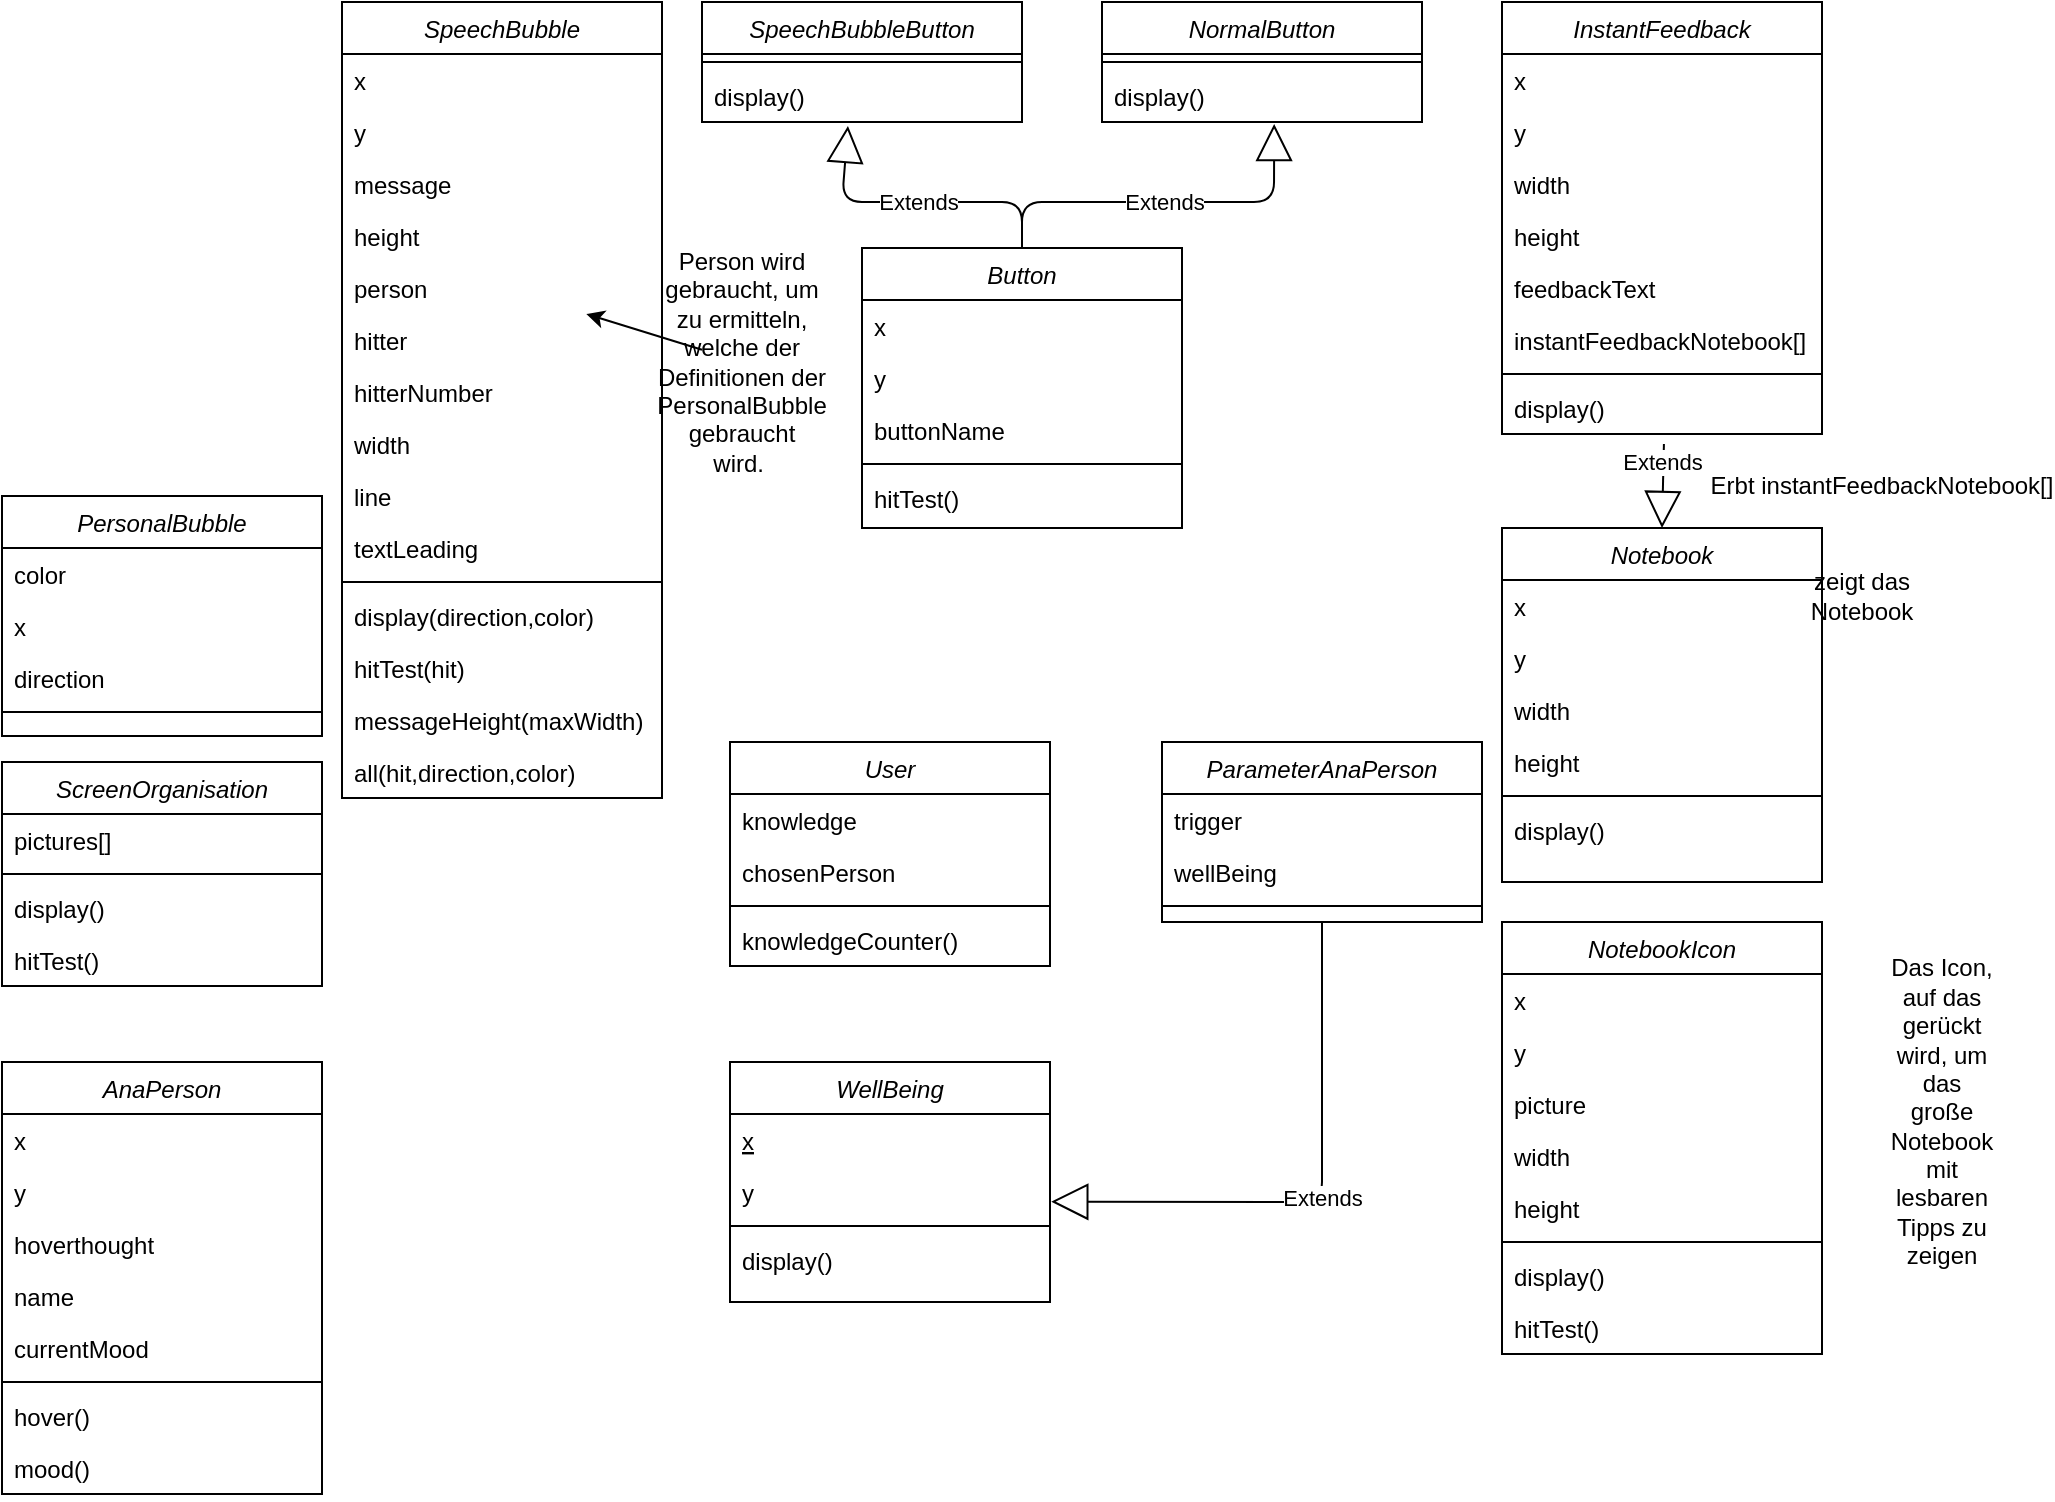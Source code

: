 <mxfile version="14.8.0" type="github"><diagram id="ShlZGNlj4idPidW2jlSa" name="Page-1"><mxGraphModel dx="1422" dy="705" grid="1" gridSize="10" guides="1" tooltips="1" connect="1" arrows="1" fold="1" page="1" pageScale="1" pageWidth="827" pageHeight="1169" math="0" shadow="0"><root><mxCell id="0"/><mxCell id="1" parent="0"/><mxCell id="I6TyEwLe14d34MXp54Ro-1" value="Button" style="swimlane;fontStyle=2;align=center;verticalAlign=top;childLayout=stackLayout;horizontal=1;startSize=26;horizontalStack=0;resizeParent=1;resizeLast=0;collapsible=1;marginBottom=0;rounded=0;shadow=0;strokeWidth=1;" parent="1" vertex="1"><mxGeometry x="440" y="133" width="160" height="140" as="geometry"><mxRectangle x="230" y="140" width="160" height="26" as="alternateBounds"/></mxGeometry></mxCell><mxCell id="I6TyEwLe14d34MXp54Ro-2" value="x" style="text;align=left;verticalAlign=top;spacingLeft=4;spacingRight=4;overflow=hidden;rotatable=0;points=[[0,0.5],[1,0.5]];portConstraint=eastwest;" parent="I6TyEwLe14d34MXp54Ro-1" vertex="1"><mxGeometry y="26" width="160" height="26" as="geometry"/></mxCell><mxCell id="I6TyEwLe14d34MXp54Ro-3" value="y" style="text;align=left;verticalAlign=top;spacingLeft=4;spacingRight=4;overflow=hidden;rotatable=0;points=[[0,0.5],[1,0.5]];portConstraint=eastwest;rounded=0;shadow=0;html=0;" parent="I6TyEwLe14d34MXp54Ro-1" vertex="1"><mxGeometry y="52" width="160" height="26" as="geometry"/></mxCell><mxCell id="I6TyEwLe14d34MXp54Ro-4" value="buttonName" style="text;align=left;verticalAlign=top;spacingLeft=4;spacingRight=4;overflow=hidden;rotatable=0;points=[[0,0.5],[1,0.5]];portConstraint=eastwest;rounded=0;shadow=0;html=0;" parent="I6TyEwLe14d34MXp54Ro-1" vertex="1"><mxGeometry y="78" width="160" height="26" as="geometry"/></mxCell><mxCell id="I6TyEwLe14d34MXp54Ro-5" value="" style="line;html=1;strokeWidth=1;align=left;verticalAlign=middle;spacingTop=-1;spacingLeft=3;spacingRight=3;rotatable=0;labelPosition=right;points=[];portConstraint=eastwest;" parent="I6TyEwLe14d34MXp54Ro-1" vertex="1"><mxGeometry y="104" width="160" height="8" as="geometry"/></mxCell><mxCell id="I6TyEwLe14d34MXp54Ro-6" value="hitTest()" style="text;align=left;verticalAlign=top;spacingLeft=4;spacingRight=4;overflow=hidden;rotatable=0;points=[[0,0.5],[1,0.5]];portConstraint=eastwest;" parent="I6TyEwLe14d34MXp54Ro-1" vertex="1"><mxGeometry y="112" width="160" height="26" as="geometry"/></mxCell><mxCell id="I6TyEwLe14d34MXp54Ro-7" value="SpeechBubbleButton" style="swimlane;fontStyle=2;align=center;verticalAlign=top;childLayout=stackLayout;horizontal=1;startSize=26;horizontalStack=0;resizeParent=1;resizeLast=0;collapsible=1;marginBottom=0;rounded=0;shadow=0;strokeWidth=1;" parent="1" vertex="1"><mxGeometry x="360" y="10" width="160" height="60" as="geometry"><mxRectangle x="230" y="140" width="160" height="26" as="alternateBounds"/></mxGeometry></mxCell><mxCell id="I6TyEwLe14d34MXp54Ro-8" value="" style="line;html=1;strokeWidth=1;align=left;verticalAlign=middle;spacingTop=-1;spacingLeft=3;spacingRight=3;rotatable=0;labelPosition=right;points=[];portConstraint=eastwest;" parent="I6TyEwLe14d34MXp54Ro-7" vertex="1"><mxGeometry y="26" width="160" height="8" as="geometry"/></mxCell><mxCell id="I6TyEwLe14d34MXp54Ro-9" value="display()" style="text;align=left;verticalAlign=top;spacingLeft=4;spacingRight=4;overflow=hidden;rotatable=0;points=[[0,0.5],[1,0.5]];portConstraint=eastwest;" parent="I6TyEwLe14d34MXp54Ro-7" vertex="1"><mxGeometry y="34" width="160" height="26" as="geometry"/></mxCell><mxCell id="I6TyEwLe14d34MXp54Ro-10" value="NormalButton" style="swimlane;fontStyle=2;align=center;verticalAlign=top;childLayout=stackLayout;horizontal=1;startSize=26;horizontalStack=0;resizeParent=1;resizeLast=0;collapsible=1;marginBottom=0;rounded=0;shadow=0;strokeWidth=1;" parent="1" vertex="1"><mxGeometry x="560" y="10" width="160" height="60" as="geometry"><mxRectangle x="230" y="140" width="160" height="26" as="alternateBounds"/></mxGeometry></mxCell><mxCell id="I6TyEwLe14d34MXp54Ro-11" value="" style="line;html=1;strokeWidth=1;align=left;verticalAlign=middle;spacingTop=-1;spacingLeft=3;spacingRight=3;rotatable=0;labelPosition=right;points=[];portConstraint=eastwest;" parent="I6TyEwLe14d34MXp54Ro-10" vertex="1"><mxGeometry y="26" width="160" height="8" as="geometry"/></mxCell><mxCell id="I6TyEwLe14d34MXp54Ro-12" value="display()" style="text;align=left;verticalAlign=top;spacingLeft=4;spacingRight=4;overflow=hidden;rotatable=0;points=[[0,0.5],[1,0.5]];portConstraint=eastwest;" parent="I6TyEwLe14d34MXp54Ro-10" vertex="1"><mxGeometry y="34" width="160" height="26" as="geometry"/></mxCell><mxCell id="I6TyEwLe14d34MXp54Ro-13" value="ParameterAnaPerson" style="swimlane;fontStyle=2;align=center;verticalAlign=top;childLayout=stackLayout;horizontal=1;startSize=26;horizontalStack=0;resizeParent=1;resizeLast=0;collapsible=1;marginBottom=0;rounded=0;shadow=0;strokeWidth=1;" parent="1" vertex="1"><mxGeometry x="590" y="380" width="160" height="90" as="geometry"><mxRectangle x="230" y="140" width="160" height="26" as="alternateBounds"/></mxGeometry></mxCell><mxCell id="I6TyEwLe14d34MXp54Ro-14" value="trigger" style="text;align=left;verticalAlign=top;spacingLeft=4;spacingRight=4;overflow=hidden;rotatable=0;points=[[0,0.5],[1,0.5]];portConstraint=eastwest;" parent="I6TyEwLe14d34MXp54Ro-13" vertex="1"><mxGeometry y="26" width="160" height="26" as="geometry"/></mxCell><mxCell id="I6TyEwLe14d34MXp54Ro-15" value="wellBeing" style="text;align=left;verticalAlign=top;spacingLeft=4;spacingRight=4;overflow=hidden;rotatable=0;points=[[0,0.5],[1,0.5]];portConstraint=eastwest;rounded=0;shadow=0;html=0;" parent="I6TyEwLe14d34MXp54Ro-13" vertex="1"><mxGeometry y="52" width="160" height="26" as="geometry"/></mxCell><mxCell id="I6TyEwLe14d34MXp54Ro-16" value="" style="line;html=1;strokeWidth=1;align=left;verticalAlign=middle;spacingTop=-1;spacingLeft=3;spacingRight=3;rotatable=0;labelPosition=right;points=[];portConstraint=eastwest;" parent="I6TyEwLe14d34MXp54Ro-13" vertex="1"><mxGeometry y="78" width="160" height="8" as="geometry"/></mxCell><mxCell id="I6TyEwLe14d34MXp54Ro-17" value="Extends" style="endArrow=block;endSize=16;endFill=0;html=1;exitX=0.5;exitY=0;exitDx=0;exitDy=0;entryX=0.456;entryY=1.077;entryDx=0;entryDy=0;entryPerimeter=0;" parent="1" source="I6TyEwLe14d34MXp54Ro-1" target="I6TyEwLe14d34MXp54Ro-9" edge="1"><mxGeometry width="160" relative="1" as="geometry"><mxPoint x="450" y="380" as="sourcePoint"/><mxPoint x="610" y="380" as="targetPoint"/><Array as="points"><mxPoint x="520" y="110"/><mxPoint x="430" y="110"/></Array></mxGeometry></mxCell><mxCell id="I6TyEwLe14d34MXp54Ro-18" value="Extends" style="endArrow=block;endSize=16;endFill=0;html=1;exitX=0.5;exitY=0;exitDx=0;exitDy=0;entryX=0.538;entryY=1.038;entryDx=0;entryDy=0;entryPerimeter=0;" parent="1" source="I6TyEwLe14d34MXp54Ro-1" target="I6TyEwLe14d34MXp54Ro-12" edge="1"><mxGeometry width="160" relative="1" as="geometry"><mxPoint x="450" y="380" as="sourcePoint"/><mxPoint x="610" y="380" as="targetPoint"/><Array as="points"><mxPoint x="520" y="110"/><mxPoint x="646" y="110"/></Array></mxGeometry></mxCell><mxCell id="I6TyEwLe14d34MXp54Ro-19" value="SpeechBubble" style="swimlane;fontStyle=2;align=center;verticalAlign=top;childLayout=stackLayout;horizontal=1;startSize=26;horizontalStack=0;resizeParent=1;resizeLast=0;collapsible=1;marginBottom=0;rounded=0;shadow=0;strokeWidth=1;" parent="1" vertex="1"><mxGeometry x="180" y="10" width="160" height="398" as="geometry"><mxRectangle x="230" y="140" width="160" height="26" as="alternateBounds"/></mxGeometry></mxCell><mxCell id="I6TyEwLe14d34MXp54Ro-20" value="x" style="text;align=left;verticalAlign=top;spacingLeft=4;spacingRight=4;overflow=hidden;rotatable=0;points=[[0,0.5],[1,0.5]];portConstraint=eastwest;rounded=0;shadow=0;html=0;" parent="I6TyEwLe14d34MXp54Ro-19" vertex="1"><mxGeometry y="26" width="160" height="26" as="geometry"/></mxCell><mxCell id="u6cjEzV-kILltF51ce4P-1" value="y" style="text;align=left;verticalAlign=top;spacingLeft=4;spacingRight=4;overflow=hidden;rotatable=0;points=[[0,0.5],[1,0.5]];portConstraint=eastwest;rounded=0;shadow=0;html=0;" vertex="1" parent="I6TyEwLe14d34MXp54Ro-19"><mxGeometry y="52" width="160" height="26" as="geometry"/></mxCell><mxCell id="I6TyEwLe14d34MXp54Ro-21" value="message" style="text;align=left;verticalAlign=top;spacingLeft=4;spacingRight=4;overflow=hidden;rotatable=0;points=[[0,0.5],[1,0.5]];portConstraint=eastwest;rounded=0;shadow=0;html=0;" parent="I6TyEwLe14d34MXp54Ro-19" vertex="1"><mxGeometry y="78" width="160" height="26" as="geometry"/></mxCell><mxCell id="I6TyEwLe14d34MXp54Ro-22" value="height" style="text;align=left;verticalAlign=top;spacingLeft=4;spacingRight=4;overflow=hidden;rotatable=0;points=[[0,0.5],[1,0.5]];portConstraint=eastwest;rounded=0;shadow=0;html=0;" parent="I6TyEwLe14d34MXp54Ro-19" vertex="1"><mxGeometry y="104" width="160" height="26" as="geometry"/></mxCell><mxCell id="I6TyEwLe14d34MXp54Ro-23" value="person" style="text;align=left;verticalAlign=top;spacingLeft=4;spacingRight=4;overflow=hidden;rotatable=0;points=[[0,0.5],[1,0.5]];portConstraint=eastwest;rounded=0;shadow=0;html=0;" parent="I6TyEwLe14d34MXp54Ro-19" vertex="1"><mxGeometry y="130" width="160" height="26" as="geometry"/></mxCell><mxCell id="u6cjEzV-kILltF51ce4P-2" value="hitter" style="text;align=left;verticalAlign=top;spacingLeft=4;spacingRight=4;overflow=hidden;rotatable=0;points=[[0,0.5],[1,0.5]];portConstraint=eastwest;rounded=0;shadow=0;html=0;" vertex="1" parent="I6TyEwLe14d34MXp54Ro-19"><mxGeometry y="156" width="160" height="26" as="geometry"/></mxCell><mxCell id="u6cjEzV-kILltF51ce4P-3" value="hitterNumber" style="text;align=left;verticalAlign=top;spacingLeft=4;spacingRight=4;overflow=hidden;rotatable=0;points=[[0,0.5],[1,0.5]];portConstraint=eastwest;rounded=0;shadow=0;html=0;" vertex="1" parent="I6TyEwLe14d34MXp54Ro-19"><mxGeometry y="182" width="160" height="26" as="geometry"/></mxCell><mxCell id="u6cjEzV-kILltF51ce4P-5" value="width" style="text;align=left;verticalAlign=top;spacingLeft=4;spacingRight=4;overflow=hidden;rotatable=0;points=[[0,0.5],[1,0.5]];portConstraint=eastwest;rounded=0;shadow=0;html=0;" vertex="1" parent="I6TyEwLe14d34MXp54Ro-19"><mxGeometry y="208" width="160" height="26" as="geometry"/></mxCell><mxCell id="u6cjEzV-kILltF51ce4P-4" value="line" style="text;align=left;verticalAlign=top;spacingLeft=4;spacingRight=4;overflow=hidden;rotatable=0;points=[[0,0.5],[1,0.5]];portConstraint=eastwest;rounded=0;shadow=0;html=0;" vertex="1" parent="I6TyEwLe14d34MXp54Ro-19"><mxGeometry y="234" width="160" height="26" as="geometry"/></mxCell><mxCell id="u6cjEzV-kILltF51ce4P-6" value="textLeading" style="text;align=left;verticalAlign=top;spacingLeft=4;spacingRight=4;overflow=hidden;rotatable=0;points=[[0,0.5],[1,0.5]];portConstraint=eastwest;rounded=0;shadow=0;html=0;" vertex="1" parent="I6TyEwLe14d34MXp54Ro-19"><mxGeometry y="260" width="160" height="26" as="geometry"/></mxCell><mxCell id="I6TyEwLe14d34MXp54Ro-24" value="" style="line;html=1;strokeWidth=1;align=left;verticalAlign=middle;spacingTop=-1;spacingLeft=3;spacingRight=3;rotatable=0;labelPosition=right;points=[];portConstraint=eastwest;" parent="I6TyEwLe14d34MXp54Ro-19" vertex="1"><mxGeometry y="286" width="160" height="8" as="geometry"/></mxCell><mxCell id="I6TyEwLe14d34MXp54Ro-25" value="display(direction,color)" style="text;align=left;verticalAlign=top;spacingLeft=4;spacingRight=4;overflow=hidden;rotatable=0;points=[[0,0.5],[1,0.5]];portConstraint=eastwest;" parent="I6TyEwLe14d34MXp54Ro-19" vertex="1"><mxGeometry y="294" width="160" height="26" as="geometry"/></mxCell><mxCell id="I6TyEwLe14d34MXp54Ro-26" value="hitTest(hit)" style="text;align=left;verticalAlign=top;spacingLeft=4;spacingRight=4;overflow=hidden;rotatable=0;points=[[0,0.5],[1,0.5]];portConstraint=eastwest;" parent="I6TyEwLe14d34MXp54Ro-19" vertex="1"><mxGeometry y="320" width="160" height="26" as="geometry"/></mxCell><mxCell id="I6TyEwLe14d34MXp54Ro-27" value="messageHeight(maxWidth)" style="text;align=left;verticalAlign=top;spacingLeft=4;spacingRight=4;overflow=hidden;rotatable=0;points=[[0,0.5],[1,0.5]];portConstraint=eastwest;rounded=0;shadow=0;html=0;" parent="I6TyEwLe14d34MXp54Ro-19" vertex="1"><mxGeometry y="346" width="160" height="26" as="geometry"/></mxCell><mxCell id="u6cjEzV-kILltF51ce4P-7" value="all(hit,direction,color)" style="text;align=left;verticalAlign=top;spacingLeft=4;spacingRight=4;overflow=hidden;rotatable=0;points=[[0,0.5],[1,0.5]];portConstraint=eastwest;rounded=0;shadow=0;html=0;" vertex="1" parent="I6TyEwLe14d34MXp54Ro-19"><mxGeometry y="372" width="160" height="26" as="geometry"/></mxCell><mxCell id="I6TyEwLe14d34MXp54Ro-28" value="User" style="swimlane;fontStyle=2;align=center;verticalAlign=top;childLayout=stackLayout;horizontal=1;startSize=26;horizontalStack=0;resizeParent=1;resizeLast=0;collapsible=1;marginBottom=0;rounded=0;shadow=0;strokeWidth=1;" parent="1" vertex="1"><mxGeometry x="374" y="380" width="160" height="112" as="geometry"><mxRectangle x="230" y="140" width="160" height="26" as="alternateBounds"/></mxGeometry></mxCell><mxCell id="I6TyEwLe14d34MXp54Ro-29" value="knowledge" style="text;align=left;verticalAlign=top;spacingLeft=4;spacingRight=4;overflow=hidden;rotatable=0;points=[[0,0.5],[1,0.5]];portConstraint=eastwest;rounded=0;shadow=0;html=0;" parent="I6TyEwLe14d34MXp54Ro-28" vertex="1"><mxGeometry y="26" width="160" height="26" as="geometry"/></mxCell><mxCell id="I6TyEwLe14d34MXp54Ro-30" value="chosenPerson" style="text;align=left;verticalAlign=top;spacingLeft=4;spacingRight=4;overflow=hidden;rotatable=0;points=[[0,0.5],[1,0.5]];portConstraint=eastwest;rounded=0;shadow=0;html=0;" parent="I6TyEwLe14d34MXp54Ro-28" vertex="1"><mxGeometry y="52" width="160" height="26" as="geometry"/></mxCell><mxCell id="I6TyEwLe14d34MXp54Ro-31" value="" style="line;html=1;strokeWidth=1;align=left;verticalAlign=middle;spacingTop=-1;spacingLeft=3;spacingRight=3;rotatable=0;labelPosition=right;points=[];portConstraint=eastwest;" parent="I6TyEwLe14d34MXp54Ro-28" vertex="1"><mxGeometry y="78" width="160" height="8" as="geometry"/></mxCell><mxCell id="I6TyEwLe14d34MXp54Ro-32" value="knowledgeCounter()" style="text;align=left;verticalAlign=top;spacingLeft=4;spacingRight=4;overflow=hidden;rotatable=0;points=[[0,0.5],[1,0.5]];portConstraint=eastwest;" parent="I6TyEwLe14d34MXp54Ro-28" vertex="1"><mxGeometry y="86" width="160" height="26" as="geometry"/></mxCell><mxCell id="I6TyEwLe14d34MXp54Ro-33" value="PersonalBubble" style="swimlane;fontStyle=2;align=center;verticalAlign=top;childLayout=stackLayout;horizontal=1;startSize=26;horizontalStack=0;resizeParent=1;resizeLast=0;collapsible=1;marginBottom=0;rounded=0;shadow=0;strokeWidth=1;" parent="1" vertex="1"><mxGeometry x="10" y="257" width="160" height="120" as="geometry"><mxRectangle x="230" y="140" width="160" height="26" as="alternateBounds"/></mxGeometry></mxCell><mxCell id="I6TyEwLe14d34MXp54Ro-34" value="color" style="text;align=left;verticalAlign=top;spacingLeft=4;spacingRight=4;overflow=hidden;rotatable=0;points=[[0,0.5],[1,0.5]];portConstraint=eastwest;rounded=0;shadow=0;html=0;" parent="I6TyEwLe14d34MXp54Ro-33" vertex="1"><mxGeometry y="26" width="160" height="26" as="geometry"/></mxCell><mxCell id="I6TyEwLe14d34MXp54Ro-35" value="x" style="text;align=left;verticalAlign=top;spacingLeft=4;spacingRight=4;overflow=hidden;rotatable=0;points=[[0,0.5],[1,0.5]];portConstraint=eastwest;rounded=0;shadow=0;html=0;" parent="I6TyEwLe14d34MXp54Ro-33" vertex="1"><mxGeometry y="52" width="160" height="26" as="geometry"/></mxCell><mxCell id="I6TyEwLe14d34MXp54Ro-36" value="direction" style="text;align=left;verticalAlign=top;spacingLeft=4;spacingRight=4;overflow=hidden;rotatable=0;points=[[0,0.5],[1,0.5]];portConstraint=eastwest;rounded=0;shadow=0;html=0;" parent="I6TyEwLe14d34MXp54Ro-33" vertex="1"><mxGeometry y="78" width="160" height="26" as="geometry"/></mxCell><mxCell id="I6TyEwLe14d34MXp54Ro-37" value="" style="line;html=1;strokeWidth=1;align=left;verticalAlign=middle;spacingTop=-1;spacingLeft=3;spacingRight=3;rotatable=0;labelPosition=right;points=[];portConstraint=eastwest;" parent="I6TyEwLe14d34MXp54Ro-33" vertex="1"><mxGeometry y="104" width="160" height="8" as="geometry"/></mxCell><mxCell id="I6TyEwLe14d34MXp54Ro-38" value="InstantFeedback" style="swimlane;fontStyle=2;align=center;verticalAlign=top;childLayout=stackLayout;horizontal=1;startSize=26;horizontalStack=0;resizeParent=1;resizeLast=0;collapsible=1;marginBottom=0;rounded=0;shadow=0;strokeWidth=1;" parent="1" vertex="1"><mxGeometry x="760" y="10" width="160" height="216" as="geometry"><mxRectangle x="230" y="140" width="160" height="26" as="alternateBounds"/></mxGeometry></mxCell><mxCell id="I6TyEwLe14d34MXp54Ro-39" value="x" style="text;align=left;verticalAlign=top;spacingLeft=4;spacingRight=4;overflow=hidden;rotatable=0;points=[[0,0.5],[1,0.5]];portConstraint=eastwest;rounded=0;shadow=0;html=0;" parent="I6TyEwLe14d34MXp54Ro-38" vertex="1"><mxGeometry y="26" width="160" height="26" as="geometry"/></mxCell><mxCell id="I6TyEwLe14d34MXp54Ro-40" value="y" style="text;align=left;verticalAlign=top;spacingLeft=4;spacingRight=4;overflow=hidden;rotatable=0;points=[[0,0.5],[1,0.5]];portConstraint=eastwest;rounded=0;shadow=0;html=0;" parent="I6TyEwLe14d34MXp54Ro-38" vertex="1"><mxGeometry y="52" width="160" height="26" as="geometry"/></mxCell><mxCell id="I6TyEwLe14d34MXp54Ro-41" value="width" style="text;align=left;verticalAlign=top;spacingLeft=4;spacingRight=4;overflow=hidden;rotatable=0;points=[[0,0.5],[1,0.5]];portConstraint=eastwest;rounded=0;shadow=0;html=0;" parent="I6TyEwLe14d34MXp54Ro-38" vertex="1"><mxGeometry y="78" width="160" height="26" as="geometry"/></mxCell><mxCell id="I6TyEwLe14d34MXp54Ro-42" value="height" style="text;align=left;verticalAlign=top;spacingLeft=4;spacingRight=4;overflow=hidden;rotatable=0;points=[[0,0.5],[1,0.5]];portConstraint=eastwest;rounded=0;shadow=0;html=0;" parent="I6TyEwLe14d34MXp54Ro-38" vertex="1"><mxGeometry y="104" width="160" height="26" as="geometry"/></mxCell><mxCell id="I6TyEwLe14d34MXp54Ro-43" value="feedbackText" style="text;align=left;verticalAlign=top;spacingLeft=4;spacingRight=4;overflow=hidden;rotatable=0;points=[[0,0.5],[1,0.5]];portConstraint=eastwest;rounded=0;shadow=0;html=0;" parent="I6TyEwLe14d34MXp54Ro-38" vertex="1"><mxGeometry y="130" width="160" height="26" as="geometry"/></mxCell><mxCell id="I6TyEwLe14d34MXp54Ro-44" value="instantFeedbackNotebook[]" style="text;align=left;verticalAlign=top;spacingLeft=4;spacingRight=4;overflow=hidden;rotatable=0;points=[[0,0.5],[1,0.5]];portConstraint=eastwest;rounded=0;shadow=0;html=0;" parent="I6TyEwLe14d34MXp54Ro-38" vertex="1"><mxGeometry y="156" width="160" height="26" as="geometry"/></mxCell><mxCell id="I6TyEwLe14d34MXp54Ro-45" value="" style="line;html=1;strokeWidth=1;align=left;verticalAlign=middle;spacingTop=-1;spacingLeft=3;spacingRight=3;rotatable=0;labelPosition=right;points=[];portConstraint=eastwest;" parent="I6TyEwLe14d34MXp54Ro-38" vertex="1"><mxGeometry y="182" width="160" height="8" as="geometry"/></mxCell><mxCell id="I6TyEwLe14d34MXp54Ro-46" value="display()" style="text;align=left;verticalAlign=top;spacingLeft=4;spacingRight=4;overflow=hidden;rotatable=0;points=[[0,0.5],[1,0.5]];portConstraint=eastwest;" parent="I6TyEwLe14d34MXp54Ro-38" vertex="1"><mxGeometry y="190" width="160" height="26" as="geometry"/></mxCell><mxCell id="I6TyEwLe14d34MXp54Ro-47" value="Notebook" style="swimlane;fontStyle=2;align=center;verticalAlign=top;childLayout=stackLayout;horizontal=1;startSize=26;horizontalStack=0;resizeParent=1;resizeLast=0;collapsible=1;marginBottom=0;rounded=0;shadow=0;strokeWidth=1;" parent="1" vertex="1"><mxGeometry x="760" y="273" width="160" height="177" as="geometry"><mxRectangle x="230" y="140" width="160" height="26" as="alternateBounds"/></mxGeometry></mxCell><mxCell id="I6TyEwLe14d34MXp54Ro-48" value="x" style="text;align=left;verticalAlign=top;spacingLeft=4;spacingRight=4;overflow=hidden;rotatable=0;points=[[0,0.5],[1,0.5]];portConstraint=eastwest;rounded=0;shadow=0;html=0;" parent="I6TyEwLe14d34MXp54Ro-47" vertex="1"><mxGeometry y="26" width="160" height="26" as="geometry"/></mxCell><mxCell id="I6TyEwLe14d34MXp54Ro-49" value="y" style="text;align=left;verticalAlign=top;spacingLeft=4;spacingRight=4;overflow=hidden;rotatable=0;points=[[0,0.5],[1,0.5]];portConstraint=eastwest;rounded=0;shadow=0;html=0;" parent="I6TyEwLe14d34MXp54Ro-47" vertex="1"><mxGeometry y="52" width="160" height="26" as="geometry"/></mxCell><mxCell id="I6TyEwLe14d34MXp54Ro-50" value="width" style="text;align=left;verticalAlign=top;spacingLeft=4;spacingRight=4;overflow=hidden;rotatable=0;points=[[0,0.5],[1,0.5]];portConstraint=eastwest;rounded=0;shadow=0;html=0;" parent="I6TyEwLe14d34MXp54Ro-47" vertex="1"><mxGeometry y="78" width="160" height="26" as="geometry"/></mxCell><mxCell id="I6TyEwLe14d34MXp54Ro-51" value="height" style="text;align=left;verticalAlign=top;spacingLeft=4;spacingRight=4;overflow=hidden;rotatable=0;points=[[0,0.5],[1,0.5]];portConstraint=eastwest;rounded=0;shadow=0;html=0;" parent="I6TyEwLe14d34MXp54Ro-47" vertex="1"><mxGeometry y="104" width="160" height="26" as="geometry"/></mxCell><mxCell id="I6TyEwLe14d34MXp54Ro-52" value="" style="line;html=1;strokeWidth=1;align=left;verticalAlign=middle;spacingTop=-1;spacingLeft=3;spacingRight=3;rotatable=0;labelPosition=right;points=[];portConstraint=eastwest;" parent="I6TyEwLe14d34MXp54Ro-47" vertex="1"><mxGeometry y="130" width="160" height="8" as="geometry"/></mxCell><mxCell id="I6TyEwLe14d34MXp54Ro-53" value="display()" style="text;align=left;verticalAlign=top;spacingLeft=4;spacingRight=4;overflow=hidden;rotatable=0;points=[[0,0.5],[1,0.5]];portConstraint=eastwest;" parent="I6TyEwLe14d34MXp54Ro-47" vertex="1"><mxGeometry y="138" width="160" height="26" as="geometry"/></mxCell><mxCell id="I6TyEwLe14d34MXp54Ro-54" value="Extends" style="endArrow=block;endSize=16;endFill=0;html=1;exitX=0.506;exitY=1.192;exitDx=0;exitDy=0;exitPerimeter=0;entryX=0.5;entryY=0;entryDx=0;entryDy=0;" parent="1" source="I6TyEwLe14d34MXp54Ro-46" target="I6TyEwLe14d34MXp54Ro-47" edge="1"><mxGeometry x="-0.57" y="-1" width="160" relative="1" as="geometry"><mxPoint x="260" y="327" as="sourcePoint"/><mxPoint x="790" y="240" as="targetPoint"/><mxPoint as="offset"/></mxGeometry></mxCell><mxCell id="I6TyEwLe14d34MXp54Ro-55" value="NotebookIcon" style="swimlane;fontStyle=2;align=center;verticalAlign=top;childLayout=stackLayout;horizontal=1;startSize=26;horizontalStack=0;resizeParent=1;resizeLast=0;collapsible=1;marginBottom=0;rounded=0;shadow=0;strokeWidth=1;" parent="1" vertex="1"><mxGeometry x="760" y="470" width="160" height="216" as="geometry"><mxRectangle x="230" y="140" width="160" height="26" as="alternateBounds"/></mxGeometry></mxCell><mxCell id="I6TyEwLe14d34MXp54Ro-56" value="x" style="text;align=left;verticalAlign=top;spacingLeft=4;spacingRight=4;overflow=hidden;rotatable=0;points=[[0,0.5],[1,0.5]];portConstraint=eastwest;rounded=0;shadow=0;html=0;" parent="I6TyEwLe14d34MXp54Ro-55" vertex="1"><mxGeometry y="26" width="160" height="26" as="geometry"/></mxCell><mxCell id="I6TyEwLe14d34MXp54Ro-57" value="y" style="text;align=left;verticalAlign=top;spacingLeft=4;spacingRight=4;overflow=hidden;rotatable=0;points=[[0,0.5],[1,0.5]];portConstraint=eastwest;rounded=0;shadow=0;html=0;" parent="I6TyEwLe14d34MXp54Ro-55" vertex="1"><mxGeometry y="52" width="160" height="26" as="geometry"/></mxCell><mxCell id="I6TyEwLe14d34MXp54Ro-58" value="picture" style="text;align=left;verticalAlign=top;spacingLeft=4;spacingRight=4;overflow=hidden;rotatable=0;points=[[0,0.5],[1,0.5]];portConstraint=eastwest;rounded=0;shadow=0;html=0;" parent="I6TyEwLe14d34MXp54Ro-55" vertex="1"><mxGeometry y="78" width="160" height="26" as="geometry"/></mxCell><mxCell id="I6TyEwLe14d34MXp54Ro-59" value="width" style="text;align=left;verticalAlign=top;spacingLeft=4;spacingRight=4;overflow=hidden;rotatable=0;points=[[0,0.5],[1,0.5]];portConstraint=eastwest;rounded=0;shadow=0;html=0;" parent="I6TyEwLe14d34MXp54Ro-55" vertex="1"><mxGeometry y="104" width="160" height="26" as="geometry"/></mxCell><mxCell id="I6TyEwLe14d34MXp54Ro-60" value="height" style="text;align=left;verticalAlign=top;spacingLeft=4;spacingRight=4;overflow=hidden;rotatable=0;points=[[0,0.5],[1,0.5]];portConstraint=eastwest;rounded=0;shadow=0;html=0;" parent="I6TyEwLe14d34MXp54Ro-55" vertex="1"><mxGeometry y="130" width="160" height="26" as="geometry"/></mxCell><mxCell id="I6TyEwLe14d34MXp54Ro-61" value="" style="line;html=1;strokeWidth=1;align=left;verticalAlign=middle;spacingTop=-1;spacingLeft=3;spacingRight=3;rotatable=0;labelPosition=right;points=[];portConstraint=eastwest;" parent="I6TyEwLe14d34MXp54Ro-55" vertex="1"><mxGeometry y="156" width="160" height="8" as="geometry"/></mxCell><mxCell id="I6TyEwLe14d34MXp54Ro-62" value="display()" style="text;align=left;verticalAlign=top;spacingLeft=4;spacingRight=4;overflow=hidden;rotatable=0;points=[[0,0.5],[1,0.5]];portConstraint=eastwest;" parent="I6TyEwLe14d34MXp54Ro-55" vertex="1"><mxGeometry y="164" width="160" height="26" as="geometry"/></mxCell><mxCell id="I6TyEwLe14d34MXp54Ro-63" value="hitTest()" style="text;align=left;verticalAlign=top;spacingLeft=4;spacingRight=4;overflow=hidden;rotatable=0;points=[[0,0.5],[1,0.5]];portConstraint=eastwest;" parent="I6TyEwLe14d34MXp54Ro-55" vertex="1"><mxGeometry y="190" width="160" height="26" as="geometry"/></mxCell><mxCell id="I6TyEwLe14d34MXp54Ro-64" value="zeigt das Notebook" style="text;html=1;strokeColor=none;fillColor=none;align=center;verticalAlign=middle;whiteSpace=wrap;rounded=0;" parent="1" vertex="1"><mxGeometry x="920" y="297" width="40" height="20" as="geometry"/></mxCell><mxCell id="I6TyEwLe14d34MXp54Ro-65" value="Das Icon, auf das gerückt wird, um das große Notebook mit lesbaren Tipps zu zeigen" style="text;html=1;strokeColor=none;fillColor=none;align=center;verticalAlign=middle;whiteSpace=wrap;rounded=0;" parent="1" vertex="1"><mxGeometry x="960" y="555" width="40" height="20" as="geometry"/></mxCell><mxCell id="I6TyEwLe14d34MXp54Ro-66" value="Erbt&amp;nbsp;&lt;span style=&quot;text-align: left&quot;&gt;instantFeedbackNotebook[]&lt;/span&gt;&lt;br&gt;&amp;nbsp;" style="text;html=1;strokeColor=none;fillColor=none;align=center;verticalAlign=middle;whiteSpace=wrap;rounded=0;" parent="1" vertex="1"><mxGeometry x="930" y="249" width="40" height="20" as="geometry"/></mxCell><mxCell id="I6TyEwLe14d34MXp54Ro-67" value="WellBeing" style="swimlane;fontStyle=2;align=center;verticalAlign=top;childLayout=stackLayout;horizontal=1;startSize=26;horizontalStack=0;resizeParent=1;resizeLast=0;collapsible=1;marginBottom=0;rounded=0;shadow=0;strokeWidth=1;" parent="1" vertex="1"><mxGeometry x="374" y="540" width="160" height="120" as="geometry"><mxRectangle x="230" y="140" width="160" height="26" as="alternateBounds"/></mxGeometry></mxCell><mxCell id="I6TyEwLe14d34MXp54Ro-68" value="x" style="text;align=left;verticalAlign=top;spacingLeft=4;spacingRight=4;overflow=hidden;rotatable=0;points=[[0,0.5],[1,0.5]];portConstraint=eastwest;fontStyle=4" parent="I6TyEwLe14d34MXp54Ro-67" vertex="1"><mxGeometry y="26" width="160" height="26" as="geometry"/></mxCell><mxCell id="I6TyEwLe14d34MXp54Ro-69" value="y" style="text;align=left;verticalAlign=top;spacingLeft=4;spacingRight=4;overflow=hidden;rotatable=0;points=[[0,0.5],[1,0.5]];portConstraint=eastwest;" parent="I6TyEwLe14d34MXp54Ro-67" vertex="1"><mxGeometry y="52" width="160" height="26" as="geometry"/></mxCell><mxCell id="I6TyEwLe14d34MXp54Ro-70" value="" style="line;html=1;strokeWidth=1;align=left;verticalAlign=middle;spacingTop=-1;spacingLeft=3;spacingRight=3;rotatable=0;labelPosition=right;points=[];portConstraint=eastwest;" parent="I6TyEwLe14d34MXp54Ro-67" vertex="1"><mxGeometry y="78" width="160" height="8" as="geometry"/></mxCell><mxCell id="I6TyEwLe14d34MXp54Ro-71" value="display()" style="text;align=left;verticalAlign=top;spacingLeft=4;spacingRight=4;overflow=hidden;rotatable=0;points=[[0,0.5],[1,0.5]];portConstraint=eastwest;" parent="I6TyEwLe14d34MXp54Ro-67" vertex="1"><mxGeometry y="86" width="160" height="26" as="geometry"/></mxCell><mxCell id="I6TyEwLe14d34MXp54Ro-72" value="Extends" style="endArrow=block;endSize=16;endFill=0;html=1;exitX=0.5;exitY=1;exitDx=0;exitDy=0;entryX=1.004;entryY=0.687;entryDx=0;entryDy=0;entryPerimeter=0;" parent="1" source="I6TyEwLe14d34MXp54Ro-13" target="I6TyEwLe14d34MXp54Ro-69" edge="1"><mxGeometry width="160" relative="1" as="geometry"><mxPoint x="850" y="283" as="sourcePoint"/><mxPoint x="847.6" y="235.662" as="targetPoint"/><Array as="points"><mxPoint x="670" y="610"/></Array></mxGeometry></mxCell><mxCell id="I6TyEwLe14d34MXp54Ro-74" value="Person wird gebraucht, um zu ermitteln, welche der Definitionen der PersonalBubble gebraucht wird.&amp;nbsp;" style="text;html=1;strokeColor=none;fillColor=none;align=center;verticalAlign=middle;whiteSpace=wrap;rounded=0;" parent="1" vertex="1"><mxGeometry x="360" y="180" width="40" height="20" as="geometry"/></mxCell><mxCell id="I6TyEwLe14d34MXp54Ro-75" value="" style="endArrow=classic;html=1;" parent="1" source="I6TyEwLe14d34MXp54Ro-74" target="I6TyEwLe14d34MXp54Ro-23" edge="1"><mxGeometry width="50" height="50" relative="1" as="geometry"><mxPoint x="260" y="120" as="sourcePoint"/><mxPoint x="240" y="170" as="targetPoint"/></mxGeometry></mxCell><mxCell id="I6TyEwLe14d34MXp54Ro-76" value="AnaPerson" style="swimlane;fontStyle=2;align=center;verticalAlign=top;childLayout=stackLayout;horizontal=1;startSize=26;horizontalStack=0;resizeParent=1;resizeLast=0;collapsible=1;marginBottom=0;rounded=0;shadow=0;strokeWidth=1;" parent="1" vertex="1"><mxGeometry x="10" y="540" width="160" height="216" as="geometry"><mxRectangle x="230" y="140" width="160" height="26" as="alternateBounds"/></mxGeometry></mxCell><mxCell id="I6TyEwLe14d34MXp54Ro-77" value="x" style="text;align=left;verticalAlign=top;spacingLeft=4;spacingRight=4;overflow=hidden;rotatable=0;points=[[0,0.5],[1,0.5]];portConstraint=eastwest;" parent="I6TyEwLe14d34MXp54Ro-76" vertex="1"><mxGeometry y="26" width="160" height="26" as="geometry"/></mxCell><mxCell id="I6TyEwLe14d34MXp54Ro-78" value="y" style="text;align=left;verticalAlign=top;spacingLeft=4;spacingRight=4;overflow=hidden;rotatable=0;points=[[0,0.5],[1,0.5]];portConstraint=eastwest;" parent="I6TyEwLe14d34MXp54Ro-76" vertex="1"><mxGeometry y="52" width="160" height="26" as="geometry"/></mxCell><mxCell id="I6TyEwLe14d34MXp54Ro-79" value="hoverthought" style="text;align=left;verticalAlign=top;spacingLeft=4;spacingRight=4;overflow=hidden;rotatable=0;points=[[0,0.5],[1,0.5]];portConstraint=eastwest;" parent="I6TyEwLe14d34MXp54Ro-76" vertex="1"><mxGeometry y="78" width="160" height="26" as="geometry"/></mxCell><mxCell id="I6TyEwLe14d34MXp54Ro-80" value="name" style="text;align=left;verticalAlign=top;spacingLeft=4;spacingRight=4;overflow=hidden;rotatable=0;points=[[0,0.5],[1,0.5]];portConstraint=eastwest;" parent="I6TyEwLe14d34MXp54Ro-76" vertex="1"><mxGeometry y="104" width="160" height="26" as="geometry"/></mxCell><mxCell id="I6TyEwLe14d34MXp54Ro-81" value="currentMood" style="text;align=left;verticalAlign=top;spacingLeft=4;spacingRight=4;overflow=hidden;rotatable=0;points=[[0,0.5],[1,0.5]];portConstraint=eastwest;" parent="I6TyEwLe14d34MXp54Ro-76" vertex="1"><mxGeometry y="130" width="160" height="26" as="geometry"/></mxCell><mxCell id="I6TyEwLe14d34MXp54Ro-82" value="" style="line;html=1;strokeWidth=1;align=left;verticalAlign=middle;spacingTop=-1;spacingLeft=3;spacingRight=3;rotatable=0;labelPosition=right;points=[];portConstraint=eastwest;" parent="I6TyEwLe14d34MXp54Ro-76" vertex="1"><mxGeometry y="156" width="160" height="8" as="geometry"/></mxCell><mxCell id="I6TyEwLe14d34MXp54Ro-83" value="hover()" style="text;align=left;verticalAlign=top;spacingLeft=4;spacingRight=4;overflow=hidden;rotatable=0;points=[[0,0.5],[1,0.5]];portConstraint=eastwest;" parent="I6TyEwLe14d34MXp54Ro-76" vertex="1"><mxGeometry y="164" width="160" height="26" as="geometry"/></mxCell><mxCell id="I6TyEwLe14d34MXp54Ro-84" value="mood()" style="text;align=left;verticalAlign=top;spacingLeft=4;spacingRight=4;overflow=hidden;rotatable=0;points=[[0,0.5],[1,0.5]];portConstraint=eastwest;" parent="I6TyEwLe14d34MXp54Ro-76" vertex="1"><mxGeometry y="190" width="160" height="26" as="geometry"/></mxCell><mxCell id="I6TyEwLe14d34MXp54Ro-85" value="ScreenOrganisation" style="swimlane;fontStyle=2;align=center;verticalAlign=top;childLayout=stackLayout;horizontal=1;startSize=26;horizontalStack=0;resizeParent=1;resizeLast=0;collapsible=1;marginBottom=0;rounded=0;shadow=0;strokeWidth=1;" parent="1" vertex="1"><mxGeometry x="10" y="390" width="160" height="112" as="geometry"><mxRectangle x="230" y="140" width="160" height="26" as="alternateBounds"/></mxGeometry></mxCell><mxCell id="I6TyEwLe14d34MXp54Ro-86" value="pictures[]" style="text;align=left;verticalAlign=top;spacingLeft=4;spacingRight=4;overflow=hidden;rotatable=0;points=[[0,0.5],[1,0.5]];portConstraint=eastwest;" parent="I6TyEwLe14d34MXp54Ro-85" vertex="1"><mxGeometry y="26" width="160" height="26" as="geometry"/></mxCell><mxCell id="I6TyEwLe14d34MXp54Ro-87" value="" style="line;html=1;strokeWidth=1;align=left;verticalAlign=middle;spacingTop=-1;spacingLeft=3;spacingRight=3;rotatable=0;labelPosition=right;points=[];portConstraint=eastwest;" parent="I6TyEwLe14d34MXp54Ro-85" vertex="1"><mxGeometry y="52" width="160" height="8" as="geometry"/></mxCell><mxCell id="I6TyEwLe14d34MXp54Ro-88" value="display()" style="text;align=left;verticalAlign=top;spacingLeft=4;spacingRight=4;overflow=hidden;rotatable=0;points=[[0,0.5],[1,0.5]];portConstraint=eastwest;rounded=0;shadow=0;html=0;" parent="I6TyEwLe14d34MXp54Ro-85" vertex="1"><mxGeometry y="60" width="160" height="26" as="geometry"/></mxCell><mxCell id="I6TyEwLe14d34MXp54Ro-89" value="hitTest()" style="text;align=left;verticalAlign=top;spacingLeft=4;spacingRight=4;overflow=hidden;rotatable=0;points=[[0,0.5],[1,0.5]];portConstraint=eastwest;rounded=0;shadow=0;html=0;" parent="I6TyEwLe14d34MXp54Ro-85" vertex="1"><mxGeometry y="86" width="160" height="26" as="geometry"/></mxCell></root></mxGraphModel></diagram></mxfile>